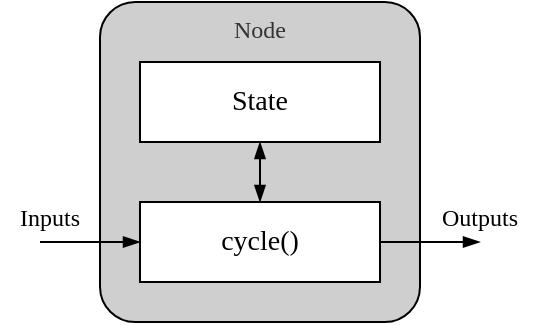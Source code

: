 <mxfile version="24.7.14">
  <diagram id="XcJZ0W03TQX2NoV_ZfGi" name="Page-1">
    <mxGraphModel dx="512" dy="283" grid="1" gridSize="10" guides="1" tooltips="1" connect="1" arrows="1" fold="1" page="0" pageScale="1" pageWidth="850" pageHeight="1100" math="0" shadow="0">
      <root>
        <mxCell id="0" />
        <mxCell id="1" parent="0" />
        <mxCell id="X0pXrAIt4FLZrpf-QWvW-3" value="&lt;font data-font-src=&quot;https://fonts.googleapis.com/css?family=Fira+Code&quot; face=&quot;Fira Code&quot;&gt;Node&lt;/font&gt;" style="rounded=1;whiteSpace=wrap;html=1;verticalAlign=top;arcSize=11;fillColor=#CFCFCF;fontColor=#333333;strokeColor=default;" parent="1" vertex="1">
          <mxGeometry x="120" y="70" width="160" height="160" as="geometry" />
        </mxCell>
        <mxCell id="X0pXrAIt4FLZrpf-QWvW-4" value="&lt;font style=&quot;font-size: 14px;&quot; data-font-src=&quot;https://fonts.googleapis.com/css?family=Fira+Code&quot; face=&quot;Fira Code&quot;&gt;State&lt;/font&gt;" style="rounded=0;whiteSpace=wrap;html=1;fillColor=#FFFFFF;" parent="1" vertex="1">
          <mxGeometry x="140" y="100" width="120" height="40" as="geometry" />
        </mxCell>
        <mxCell id="X0pXrAIt4FLZrpf-QWvW-6" style="edgeStyle=orthogonalEdgeStyle;rounded=0;orthogonalLoop=1;jettySize=auto;html=1;exitX=0.5;exitY=0;exitDx=0;exitDy=0;entryX=0.5;entryY=1;entryDx=0;entryDy=0;startArrow=blockThin;startFill=1;endArrow=blockThin;endFill=1;" parent="1" source="X0pXrAIt4FLZrpf-QWvW-5" target="X0pXrAIt4FLZrpf-QWvW-4" edge="1">
          <mxGeometry relative="1" as="geometry" />
        </mxCell>
        <mxCell id="X0pXrAIt4FLZrpf-QWvW-7" style="edgeStyle=orthogonalEdgeStyle;rounded=0;orthogonalLoop=1;jettySize=auto;html=1;exitX=1;exitY=0.5;exitDx=0;exitDy=0;endArrow=blockThin;endFill=1;" parent="1" source="X0pXrAIt4FLZrpf-QWvW-5" edge="1">
          <mxGeometry relative="1" as="geometry">
            <mxPoint x="310" y="190" as="targetPoint" />
          </mxGeometry>
        </mxCell>
        <mxCell id="X0pXrAIt4FLZrpf-QWvW-8" style="edgeStyle=orthogonalEdgeStyle;rounded=0;orthogonalLoop=1;jettySize=auto;html=1;exitX=0;exitY=0.5;exitDx=0;exitDy=0;startArrow=blockThin;startFill=1;endArrow=none;endFill=0;strokeColor=default;" parent="1" source="X0pXrAIt4FLZrpf-QWvW-5" edge="1">
          <mxGeometry relative="1" as="geometry">
            <mxPoint x="90" y="190" as="targetPoint" />
          </mxGeometry>
        </mxCell>
        <mxCell id="X0pXrAIt4FLZrpf-QWvW-5" value="&lt;font style=&quot;font-size: 14px;&quot; data-font-src=&quot;https://fonts.googleapis.com/css?family=Fira+Code&quot; face=&quot;Fira Code&quot;&gt;cycle()&lt;/font&gt;" style="rounded=0;whiteSpace=wrap;html=1;" parent="1" vertex="1">
          <mxGeometry x="140" y="170" width="120" height="40" as="geometry" />
        </mxCell>
        <mxCell id="X0pXrAIt4FLZrpf-QWvW-9" value="&lt;div&gt;&lt;font data-font-src=&quot;https://fonts.googleapis.com/css?family=Fira+Code&quot; face=&quot;Fira Code&quot;&gt;Inputs&lt;/font&gt;&lt;/div&gt;" style="text;html=1;strokeColor=none;fillColor=none;align=center;verticalAlign=middle;whiteSpace=wrap;rounded=0;" parent="1" vertex="1">
          <mxGeometry x="70" y="163" width="50" height="30" as="geometry" />
        </mxCell>
        <mxCell id="X0pXrAIt4FLZrpf-QWvW-10" value="&lt;font data-font-src=&quot;https://fonts.googleapis.com/css?family=Fira+Code&quot; face=&quot;Fira Code&quot;&gt;Outputs&lt;/font&gt;" style="text;html=1;strokeColor=none;fillColor=none;align=center;verticalAlign=middle;whiteSpace=wrap;rounded=0;" parent="1" vertex="1">
          <mxGeometry x="280" y="163" width="60" height="30" as="geometry" />
        </mxCell>
      </root>
    </mxGraphModel>
  </diagram>
</mxfile>

